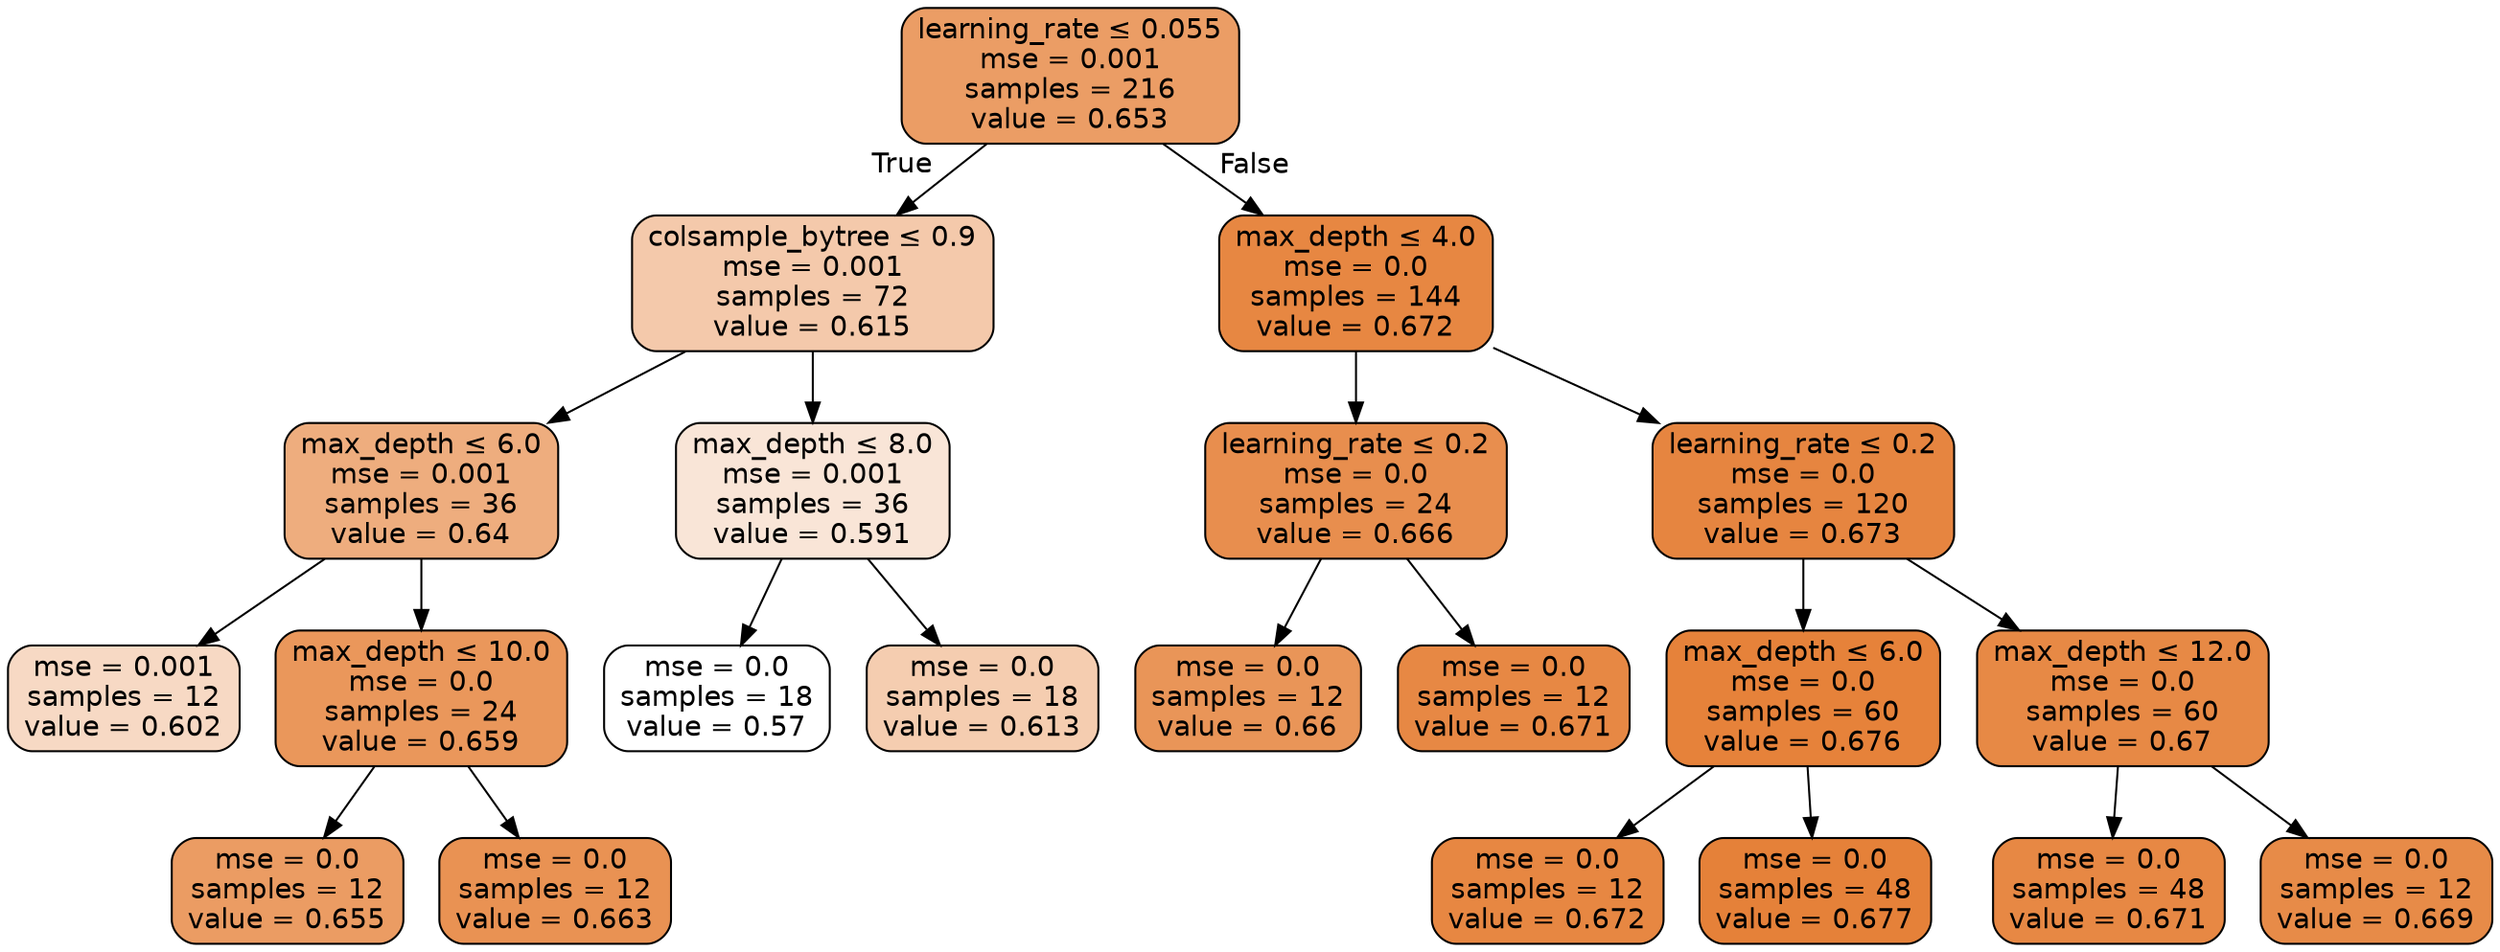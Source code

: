 digraph Tree {
node [shape=box, style="filled, rounded", color="black", fontname=helvetica] ;
edge [fontname=helvetica] ;
0 [label=<learning_rate &le; 0.055<br/>mse = 0.001<br/>samples = 216<br/>value = 0.653>, fillcolor="#e58139c6"] ;
1 [label=<colsample_bytree &le; 0.9<br/>mse = 0.001<br/>samples = 72<br/>value = 0.615>, fillcolor="#e581396c"] ;
0 -> 1 [labeldistance=2.5, labelangle=45, headlabel="True"] ;
2 [label=<max_depth &le; 6.0<br/>mse = 0.001<br/>samples = 36<br/>value = 0.64>, fillcolor="#e58139a6"] ;
1 -> 2 ;
3 [label=<mse = 0.001<br/>samples = 12<br/>value = 0.602>, fillcolor="#e581394c"] ;
2 -> 3 ;
4 [label=<max_depth &le; 10.0<br/>mse = 0.0<br/>samples = 24<br/>value = 0.659>, fillcolor="#e58139d3"] ;
2 -> 4 ;
5 [label=<mse = 0.0<br/>samples = 12<br/>value = 0.655>, fillcolor="#e58139c9"] ;
4 -> 5 ;
6 [label=<mse = 0.0<br/>samples = 12<br/>value = 0.663>, fillcolor="#e58139dd"] ;
4 -> 6 ;
7 [label=<max_depth &le; 8.0<br/>mse = 0.001<br/>samples = 36<br/>value = 0.591>, fillcolor="#e5813933"] ;
1 -> 7 ;
8 [label=<mse = 0.0<br/>samples = 18<br/>value = 0.57>, fillcolor="#e5813900"] ;
7 -> 8 ;
9 [label=<mse = 0.0<br/>samples = 18<br/>value = 0.613>, fillcolor="#e5813965"] ;
7 -> 9 ;
10 [label=<max_depth &le; 4.0<br/>mse = 0.0<br/>samples = 144<br/>value = 0.672>, fillcolor="#e58139f3"] ;
0 -> 10 [labeldistance=2.5, labelangle=-45, headlabel="False"] ;
11 [label=<learning_rate &le; 0.2<br/>mse = 0.0<br/>samples = 24<br/>value = 0.666>, fillcolor="#e58139e4"] ;
10 -> 11 ;
12 [label=<mse = 0.0<br/>samples = 12<br/>value = 0.66>, fillcolor="#e58139d7"] ;
11 -> 12 ;
13 [label=<mse = 0.0<br/>samples = 12<br/>value = 0.671>, fillcolor="#e58139f1"] ;
11 -> 13 ;
14 [label=<learning_rate &le; 0.2<br/>mse = 0.0<br/>samples = 120<br/>value = 0.673>, fillcolor="#e58139f6"] ;
10 -> 14 ;
15 [label=<max_depth &le; 6.0<br/>mse = 0.0<br/>samples = 60<br/>value = 0.676>, fillcolor="#e58139fd"] ;
14 -> 15 ;
16 [label=<mse = 0.0<br/>samples = 12<br/>value = 0.672>, fillcolor="#e58139f3"] ;
15 -> 16 ;
17 [label=<mse = 0.0<br/>samples = 48<br/>value = 0.677>, fillcolor="#e58139ff"] ;
15 -> 17 ;
18 [label=<max_depth &le; 12.0<br/>mse = 0.0<br/>samples = 60<br/>value = 0.67>, fillcolor="#e58139ef"] ;
14 -> 18 ;
19 [label=<mse = 0.0<br/>samples = 48<br/>value = 0.671>, fillcolor="#e58139f0"] ;
18 -> 19 ;
20 [label=<mse = 0.0<br/>samples = 12<br/>value = 0.669>, fillcolor="#e58139eb"] ;
18 -> 20 ;
}